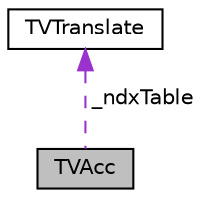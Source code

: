 digraph "TVAcc"
{
  edge [fontname="Helvetica",fontsize="10",labelfontname="Helvetica",labelfontsize="10"];
  node [fontname="Helvetica",fontsize="10",shape=record];
  Node1 [label="TVAcc",height=0.2,width=0.4,color="black", fillcolor="grey75", style="filled" fontcolor="black"];
  Node2 -> Node1 [dir="back",color="darkorchid3",fontsize="10",style="dashed",label=" _ndxTable" ,fontname="Helvetica"];
  Node2 [label="TVTranslate",height=0.2,width=0.4,color="black", fillcolor="white", style="filled",URL="$classTVTranslate.html"];
}
